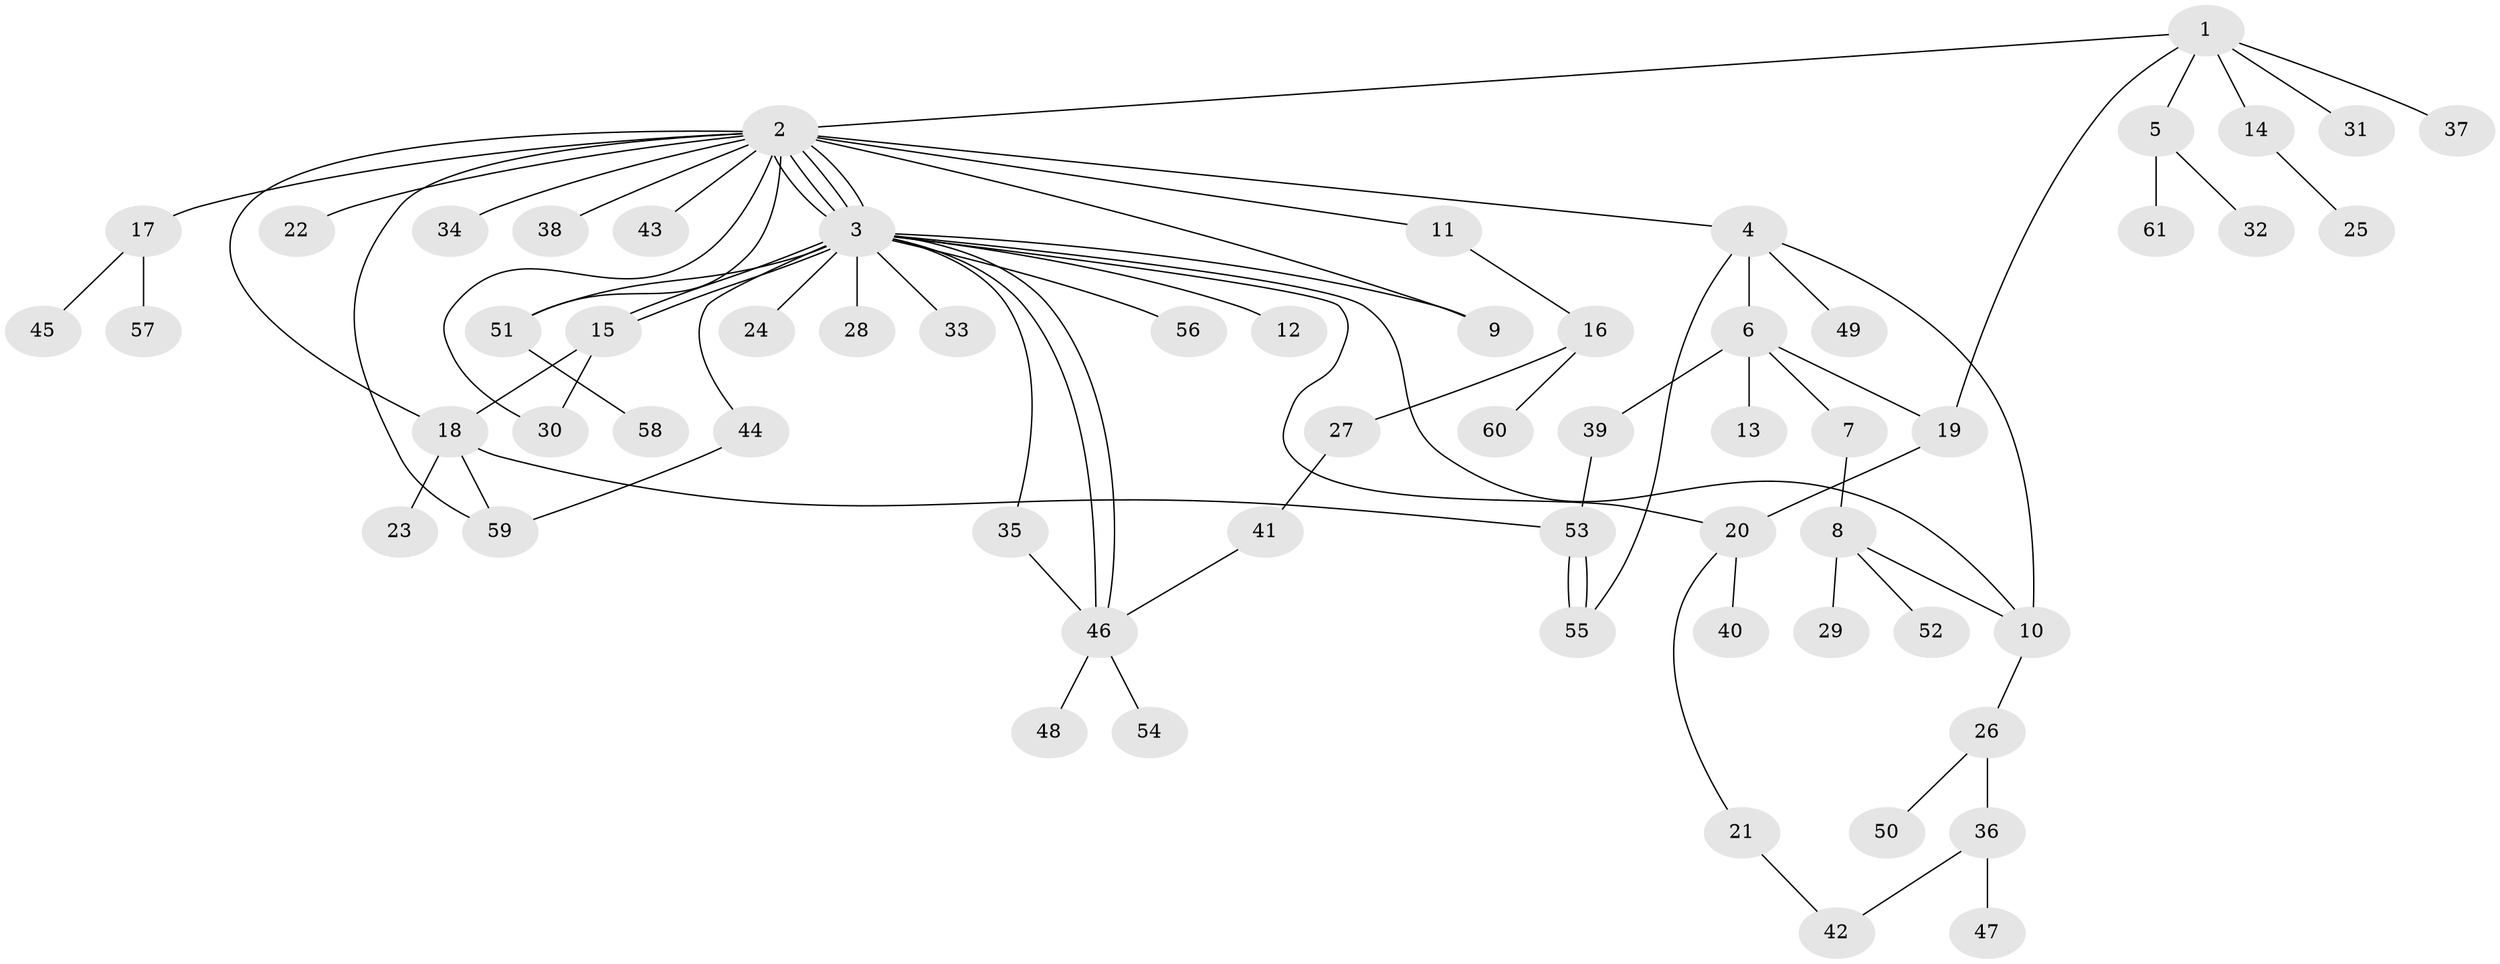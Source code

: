 // coarse degree distribution, {5: 0.05405405405405406, 13: 0.05405405405405406, 2: 0.2972972972972973, 4: 0.10810810810810811, 3: 0.10810810810810811, 1: 0.3783783783783784}
// Generated by graph-tools (version 1.1) at 2025/50/03/04/25 22:50:24]
// undirected, 61 vertices, 81 edges
graph export_dot {
  node [color=gray90,style=filled];
  1;
  2;
  3;
  4;
  5;
  6;
  7;
  8;
  9;
  10;
  11;
  12;
  13;
  14;
  15;
  16;
  17;
  18;
  19;
  20;
  21;
  22;
  23;
  24;
  25;
  26;
  27;
  28;
  29;
  30;
  31;
  32;
  33;
  34;
  35;
  36;
  37;
  38;
  39;
  40;
  41;
  42;
  43;
  44;
  45;
  46;
  47;
  48;
  49;
  50;
  51;
  52;
  53;
  54;
  55;
  56;
  57;
  58;
  59;
  60;
  61;
  1 -- 2;
  1 -- 5;
  1 -- 14;
  1 -- 19;
  1 -- 31;
  1 -- 37;
  2 -- 3;
  2 -- 3;
  2 -- 3;
  2 -- 3;
  2 -- 4;
  2 -- 9;
  2 -- 11;
  2 -- 17;
  2 -- 18;
  2 -- 22;
  2 -- 30;
  2 -- 34;
  2 -- 38;
  2 -- 43;
  2 -- 51;
  2 -- 59;
  3 -- 9;
  3 -- 10;
  3 -- 12;
  3 -- 15;
  3 -- 15;
  3 -- 20;
  3 -- 24;
  3 -- 28;
  3 -- 33;
  3 -- 35;
  3 -- 44;
  3 -- 46;
  3 -- 46;
  3 -- 51;
  3 -- 56;
  4 -- 6;
  4 -- 10;
  4 -- 49;
  4 -- 55;
  5 -- 32;
  5 -- 61;
  6 -- 7;
  6 -- 13;
  6 -- 19;
  6 -- 39;
  7 -- 8;
  8 -- 10;
  8 -- 29;
  8 -- 52;
  10 -- 26;
  11 -- 16;
  14 -- 25;
  15 -- 18;
  15 -- 30;
  16 -- 27;
  16 -- 60;
  17 -- 45;
  17 -- 57;
  18 -- 23;
  18 -- 53;
  18 -- 59;
  19 -- 20;
  20 -- 21;
  20 -- 40;
  21 -- 42;
  26 -- 36;
  26 -- 50;
  27 -- 41;
  35 -- 46;
  36 -- 42;
  36 -- 47;
  39 -- 53;
  41 -- 46;
  44 -- 59;
  46 -- 48;
  46 -- 54;
  51 -- 58;
  53 -- 55;
  53 -- 55;
}
